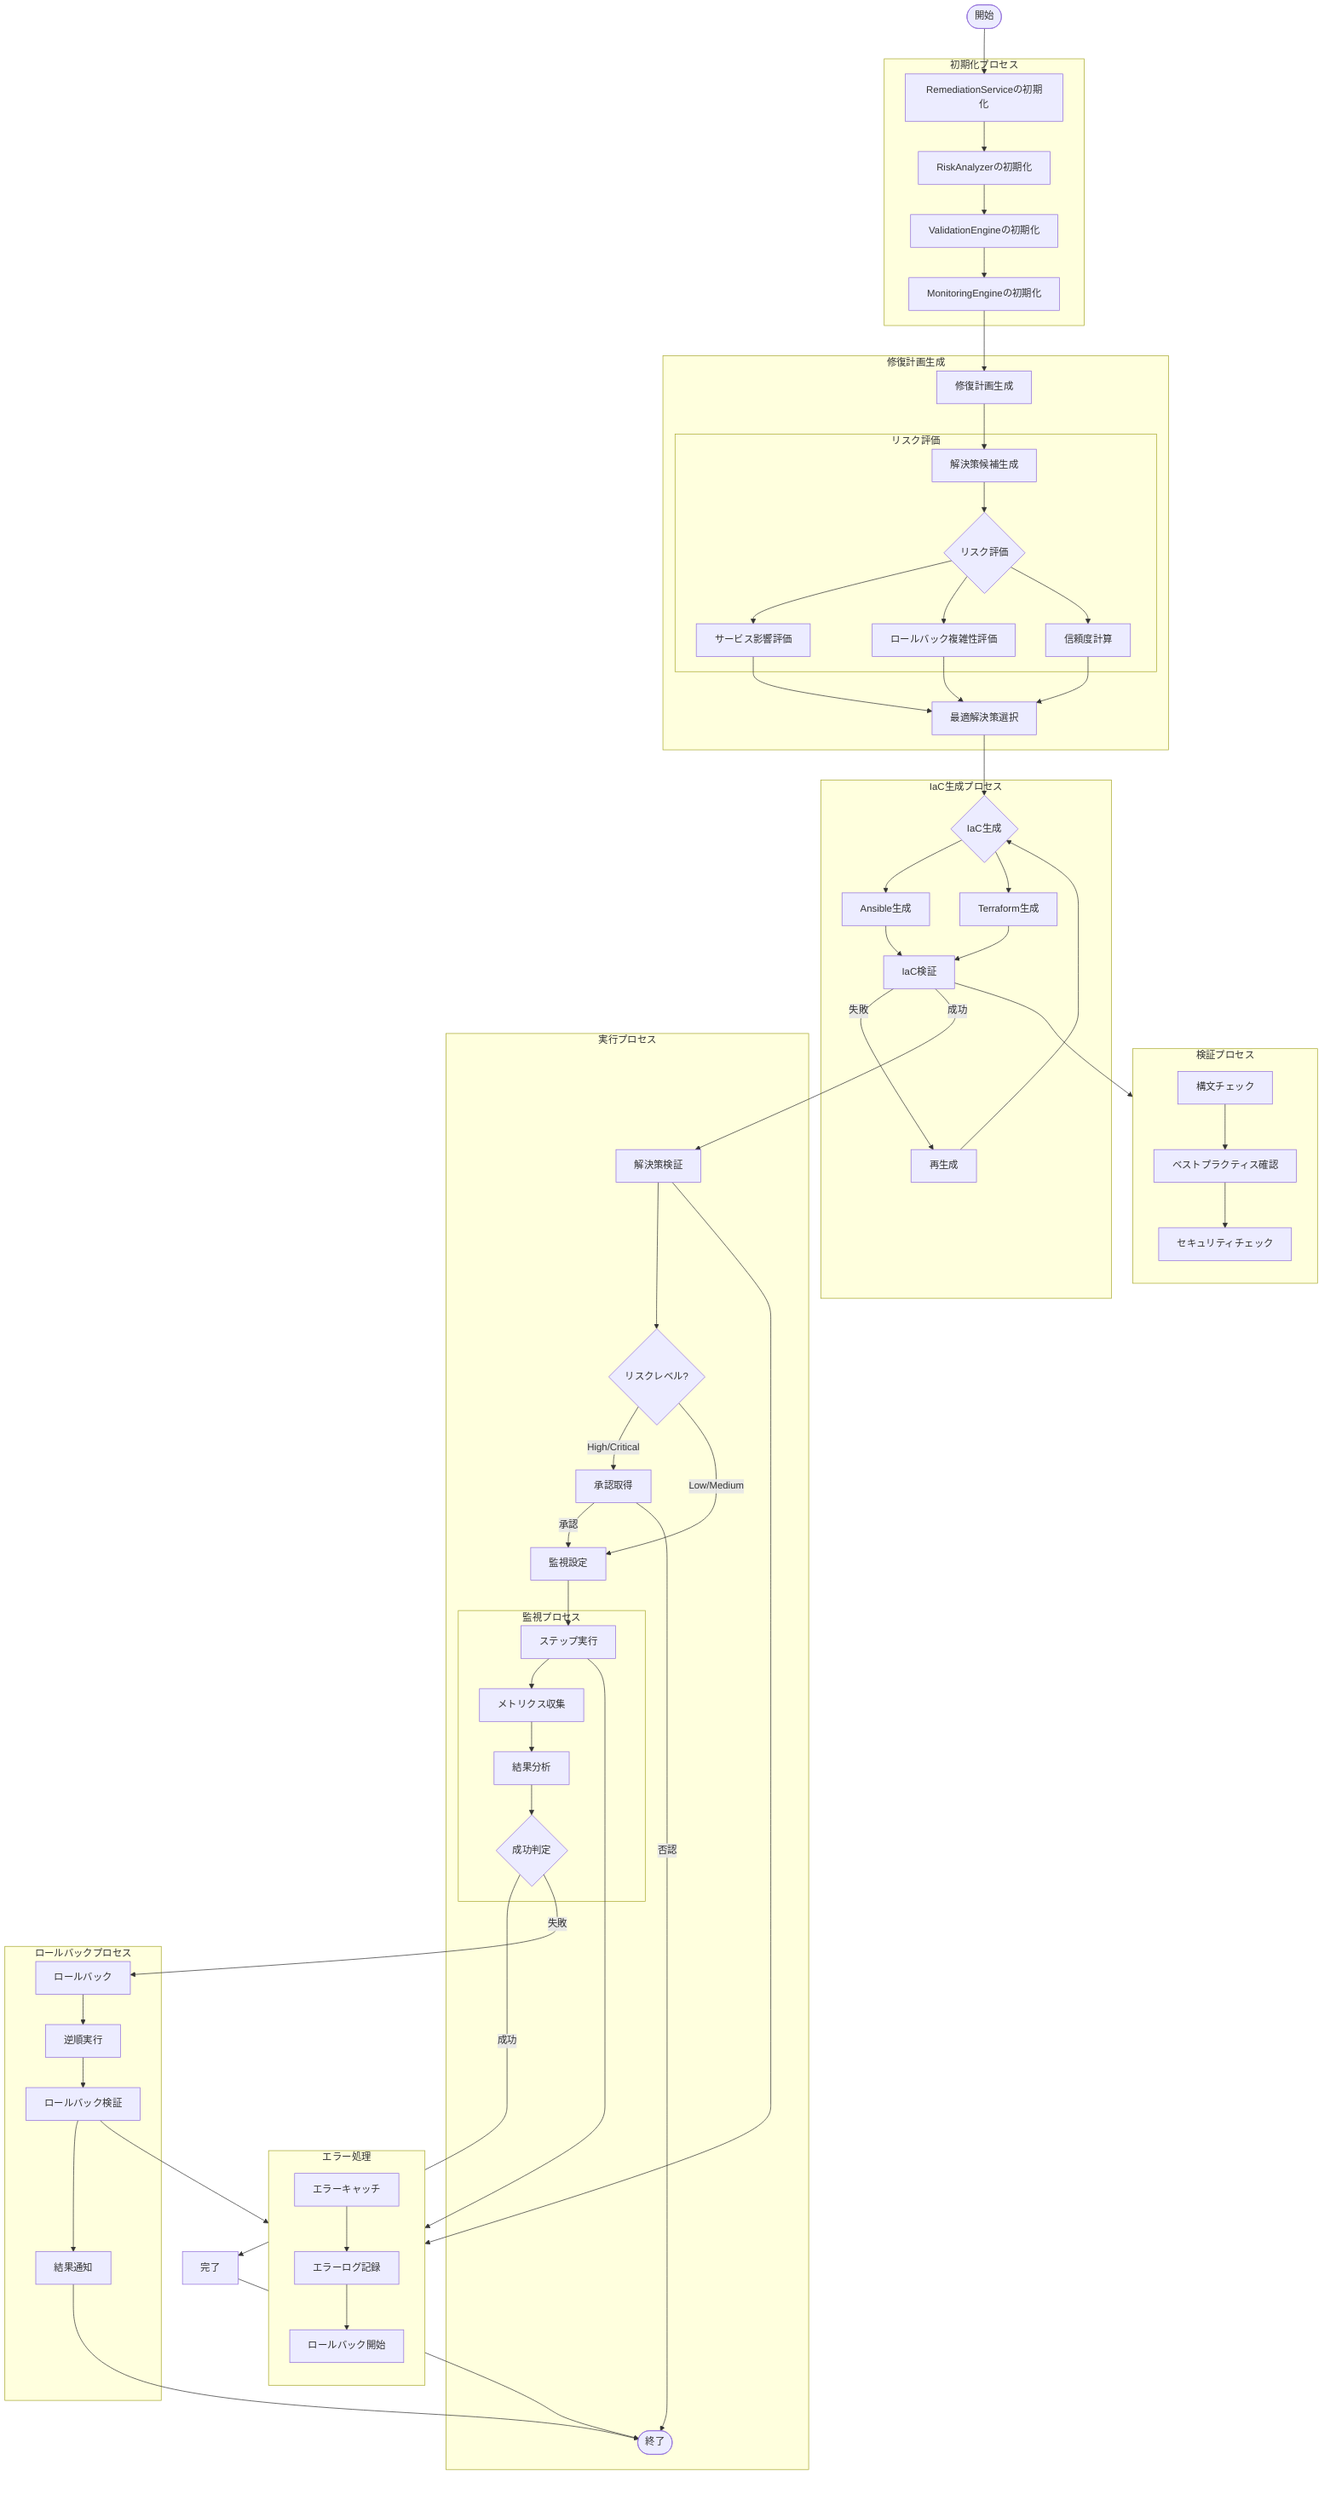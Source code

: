 flowchart TD
    Start([開始]) --> Init[RemediationServiceの初期化]
    
    subgraph Initialization[初期化プロセス]
        Init --> InitRisk[RiskAnalyzerの初期化]
        InitRisk --> InitValid[ValidationEngineの初期化]
        InitValid --> InitMonitor[MonitoringEngineの初期化]
    end
    
    subgraph PlanGeneration[修復計画生成]
        InitMonitor --> GeneratePlan[修復計画生成]
        GeneratePlan --> GenSolutions[解決策候補生成]
        
        subgraph RiskAssessment[リスク評価]
            GenSolutions --> AssessRisk{リスク評価}
            AssessRisk --> ServiceImpact[サービス影響評価]
            AssessRisk --> RollbackCheck[ロールバック複雑性評価]
            AssessRisk --> ConfidenceCalc[信頼度計算]
        end
        
        ServiceImpact & RollbackCheck & ConfidenceCalc --> SelectSolution[最適解決策選択]
    end
    
    subgraph IaCGeneration[IaC生成プロセス]
        SelectSolution --> GenerateIaC{IaC生成}
        GenerateIaC --> GenAnsible[Ansible生成]
        GenerateIaC --> GenTerraform[Terraform生成]
        
        GenAnsible & GenTerraform --> ValidateIaC[IaC検証]
        ValidateIaC -->|失敗| RegenerateIaC[再生成]
        RegenerateIaC --> GenerateIaC
    end
    
    subgraph Execution[実行プロセス]
        ValidateIaC -->|成功| ValidateSolution[解決策検証]
        ValidateSolution --> RiskLevel{リスクレベル?}
        
        RiskLevel -->|High/Critical| GetApproval[承認取得]
        RiskLevel -->|Low/Medium| SetupMonitoring[監視設定]
        
        GetApproval -->|承認| SetupMonitoring
        GetApproval -->|否認| End
        
        SetupMonitoring --> ExecuteSteps[ステップ実行]
        
        subgraph Monitoring[監視プロセス]
            ExecuteSteps --> CollectMetrics[メトリクス収集]
            CollectMetrics --> AnalyzeResults[結果分析]
            AnalyzeResults --> CheckSuccess{成功判定}
        end
    end
    
    CheckSuccess -->|成功| Complete[完了]
    CheckSuccess -->|失敗| Rollback[ロールバック]
    
    subgraph RollbackProcess[ロールバックプロセス]
        Rollback --> ReverseSteps[逆順実行]
        ReverseSteps --> ValidateRollback[ロールバック検証]
        ValidateRollback --> NotifyResult[結果通知]
    end
    
    Complete --> End([終了])
    NotifyResult --> End
    
    subgraph ErrorHandling[エラー処理]
        direction TB
        CatchError[エラーキャッチ]
        LogError[エラーログ記録]
        InitiateRollback[ロールバック開始]
        
        CatchError --> LogError
        LogError --> InitiateRollback
    end
    
    ValidateSolution --> ErrorHandling
    ExecuteSteps --> ErrorHandling
    ValidateRollback --> ErrorHandling
    
    subgraph Validation[検証プロセス]
        direction TB
        SyntaxCheck[構文チェック]
        BestPractices[ベストプラクティス確認]
        SecurityCheck[セキュリティチェック]
        
        SyntaxCheck --> BestPractices
        BestPractices --> SecurityCheck
    end
    
    ValidateIaC --> Validation